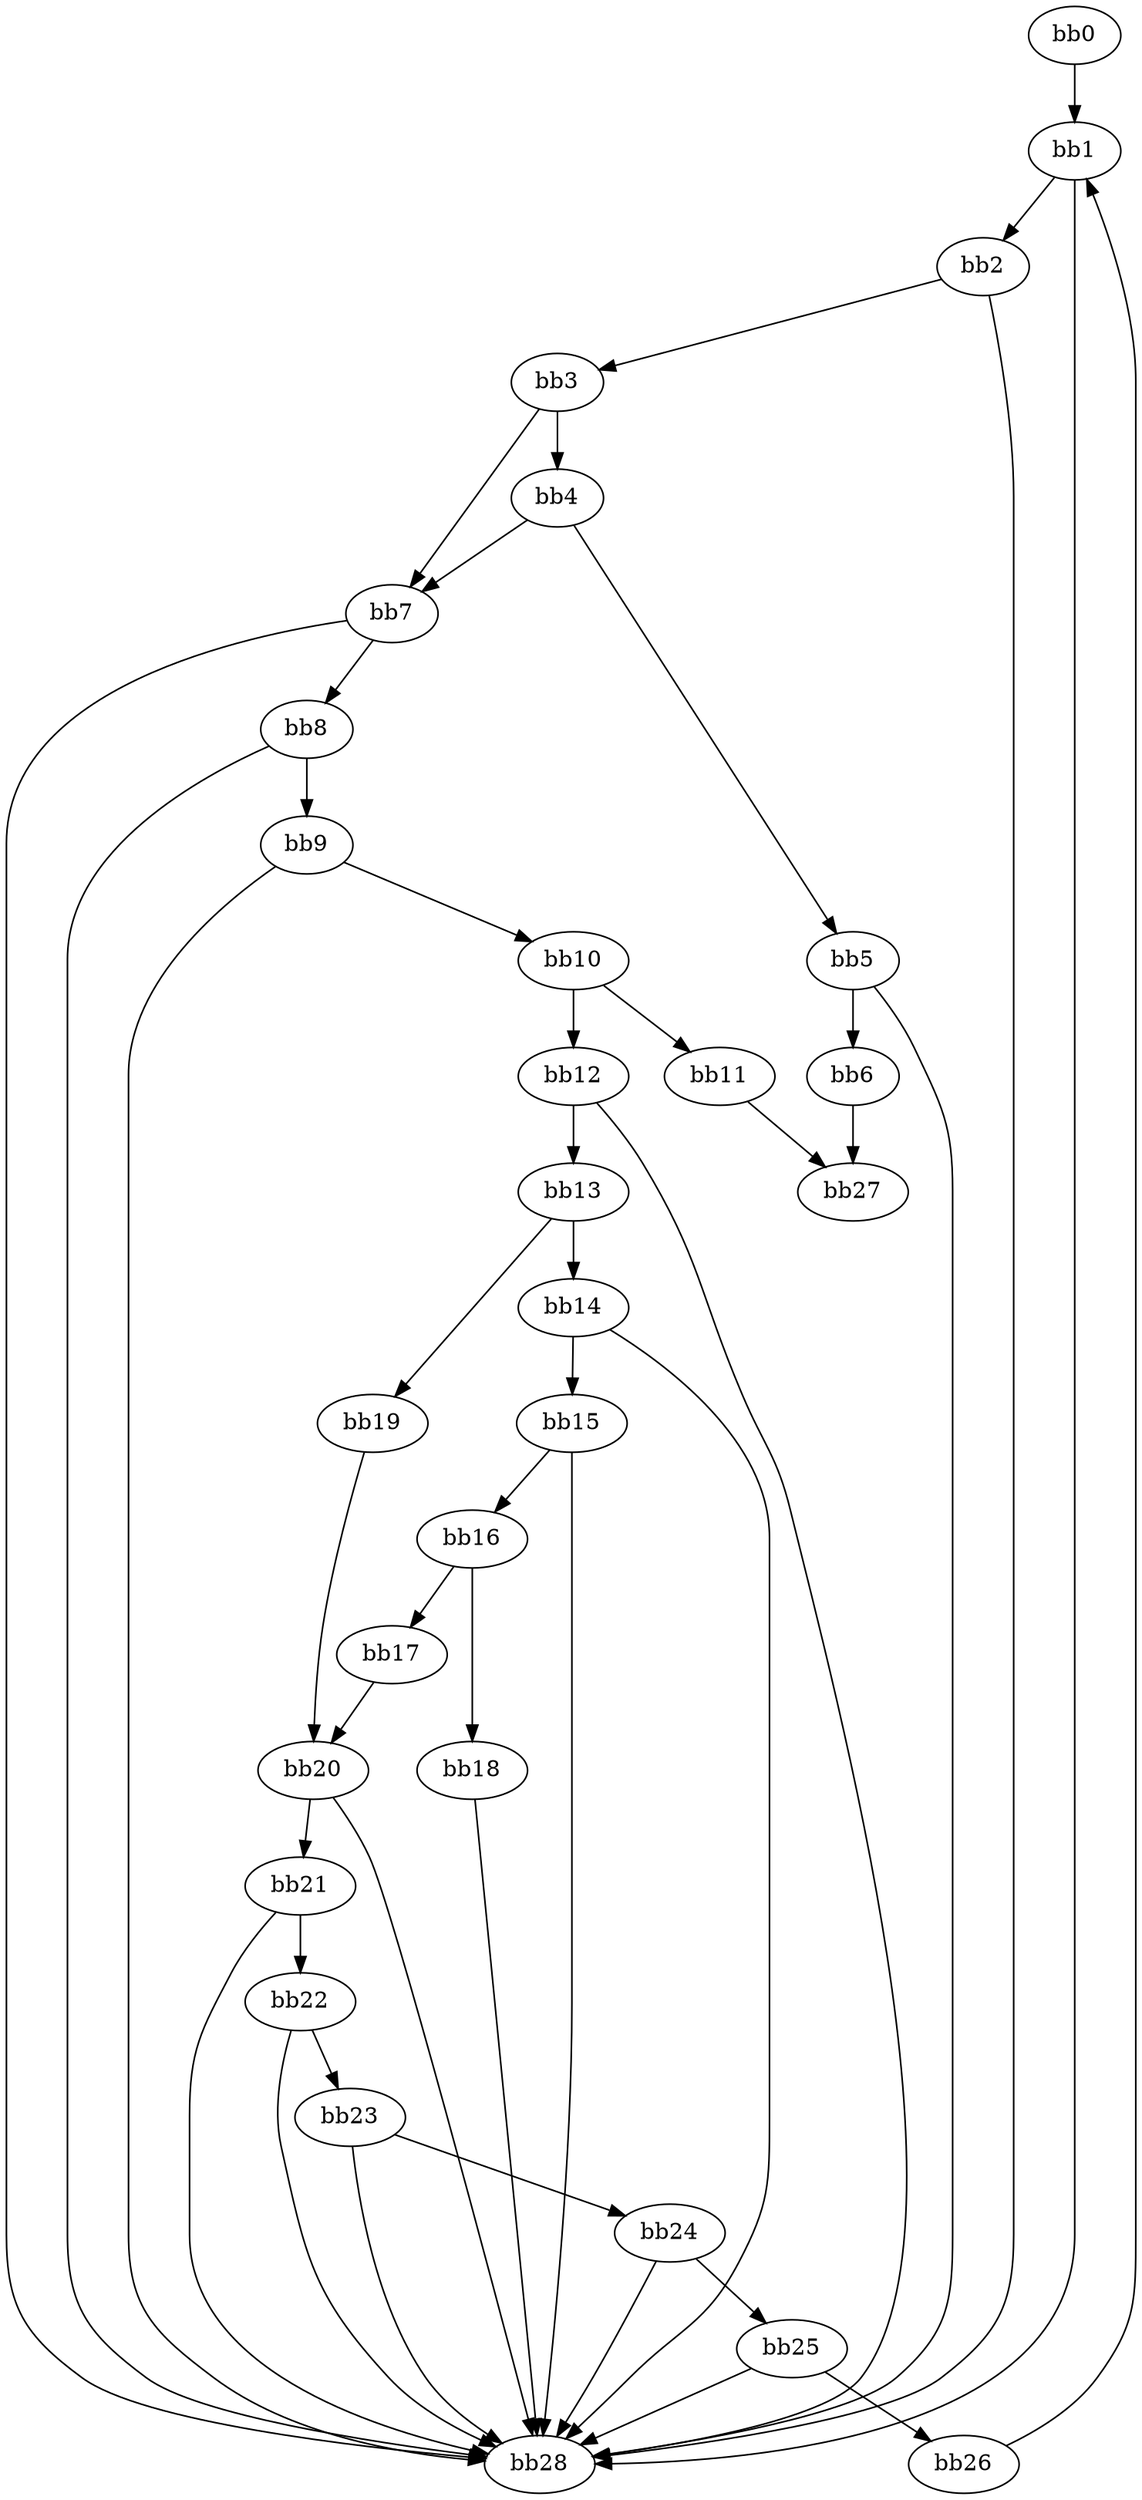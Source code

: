 digraph {
    0 [ label = "bb0\l" ]
    1 [ label = "bb1\l" ]
    2 [ label = "bb2\l" ]
    3 [ label = "bb3\l" ]
    4 [ label = "bb4\l" ]
    5 [ label = "bb5\l" ]
    6 [ label = "bb6\l" ]
    7 [ label = "bb7\l" ]
    8 [ label = "bb8\l" ]
    9 [ label = "bb9\l" ]
    10 [ label = "bb10\l" ]
    11 [ label = "bb11\l" ]
    12 [ label = "bb12\l" ]
    13 [ label = "bb13\l" ]
    14 [ label = "bb14\l" ]
    15 [ label = "bb15\l" ]
    16 [ label = "bb16\l" ]
    17 [ label = "bb17\l" ]
    18 [ label = "bb18\l" ]
    19 [ label = "bb19\l" ]
    20 [ label = "bb20\l" ]
    21 [ label = "bb21\l" ]
    22 [ label = "bb22\l" ]
    23 [ label = "bb23\l" ]
    24 [ label = "bb24\l" ]
    25 [ label = "bb25\l" ]
    26 [ label = "bb26\l" ]
    27 [ label = "bb27\l" ]
    28 [ label = "bb28\l" ]
    0 -> 1 [ ]
    1 -> 2 [ ]
    1 -> 28 [ ]
    2 -> 3 [ ]
    2 -> 28 [ ]
    3 -> 4 [ ]
    3 -> 7 [ ]
    4 -> 5 [ ]
    4 -> 7 [ ]
    5 -> 6 [ ]
    5 -> 28 [ ]
    6 -> 27 [ ]
    7 -> 8 [ ]
    7 -> 28 [ ]
    8 -> 9 [ ]
    8 -> 28 [ ]
    9 -> 10 [ ]
    9 -> 28 [ ]
    10 -> 11 [ ]
    10 -> 12 [ ]
    11 -> 27 [ ]
    12 -> 13 [ ]
    12 -> 28 [ ]
    13 -> 14 [ ]
    13 -> 19 [ ]
    14 -> 15 [ ]
    14 -> 28 [ ]
    15 -> 16 [ ]
    15 -> 28 [ ]
    16 -> 17 [ ]
    16 -> 18 [ ]
    17 -> 20 [ ]
    18 -> 28 [ ]
    19 -> 20 [ ]
    20 -> 21 [ ]
    20 -> 28 [ ]
    21 -> 22 [ ]
    21 -> 28 [ ]
    22 -> 23 [ ]
    22 -> 28 [ ]
    23 -> 24 [ ]
    23 -> 28 [ ]
    24 -> 25 [ ]
    24 -> 28 [ ]
    25 -> 26 [ ]
    25 -> 28 [ ]
    26 -> 1 [ ]
}

